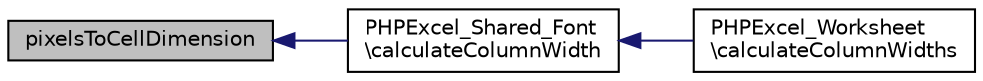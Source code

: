 digraph "pixelsToCellDimension"
{
  edge [fontname="Helvetica",fontsize="10",labelfontname="Helvetica",labelfontsize="10"];
  node [fontname="Helvetica",fontsize="10",shape=record];
  rankdir="LR";
  Node34 [label="pixelsToCellDimension",height=0.2,width=0.4,color="black", fillcolor="grey75", style="filled", fontcolor="black"];
  Node34 -> Node35 [dir="back",color="midnightblue",fontsize="10",style="solid",fontname="Helvetica"];
  Node35 [label="PHPExcel_Shared_Font\l\\calculateColumnWidth",height=0.2,width=0.4,color="black", fillcolor="white", style="filled",URL="$class_p_h_p_excel___shared___font.html#a1307f7c7e9838021f3673a60041b0663"];
  Node35 -> Node36 [dir="back",color="midnightblue",fontsize="10",style="solid",fontname="Helvetica"];
  Node36 [label="PHPExcel_Worksheet\l\\calculateColumnWidths",height=0.2,width=0.4,color="black", fillcolor="white", style="filled",URL="$class_p_h_p_excel___worksheet.html#a13405e40aeb58da79a313d50d177c803"];
}

